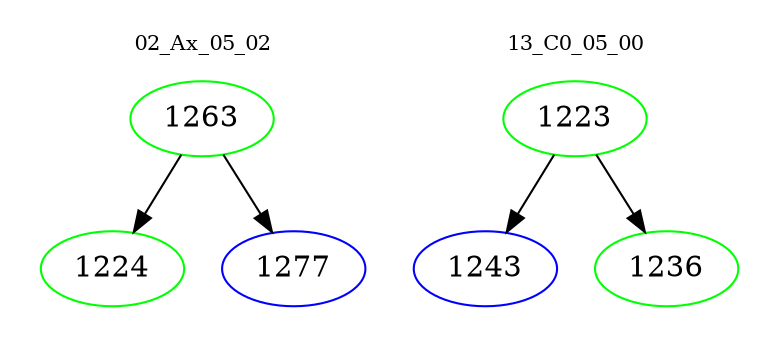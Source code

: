 digraph{
subgraph cluster_0 {
color = white
label = "02_Ax_05_02";
fontsize=10;
T0_1263 [label="1263", color="green"]
T0_1263 -> T0_1224 [color="black"]
T0_1224 [label="1224", color="green"]
T0_1263 -> T0_1277 [color="black"]
T0_1277 [label="1277", color="blue"]
}
subgraph cluster_1 {
color = white
label = "13_C0_05_00";
fontsize=10;
T1_1223 [label="1223", color="green"]
T1_1223 -> T1_1243 [color="black"]
T1_1243 [label="1243", color="blue"]
T1_1223 -> T1_1236 [color="black"]
T1_1236 [label="1236", color="green"]
}
}
